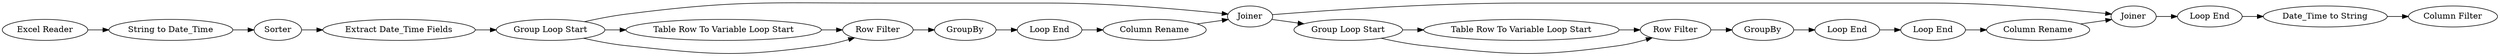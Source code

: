 digraph {
	23 -> 12
	12 -> 26
	24 -> 28
	22 -> 32
	10 -> 9
	11 -> 5
	4 -> 12
	25 -> 26
	1 -> 2
	27 -> 30
	24 -> 27
	29 -> 31
	9 -> 11
	26 -> 22
	2 -> 7
	31 -> 25
	30 -> 29
	28 -> 27
	4 -> 10
	7 -> 3
	12 -> 24
	32 -> 33
	3 -> 4
	5 -> 23
	4 -> 9
	27 [label="Row Filter"]
	7 [label=Sorter]
	9 [label="Row Filter"]
	26 [label=Joiner]
	32 [label="Date_Time to String"]
	3 [label="Extract Date_Time Fields"]
	24 [label="Group Loop Start"]
	31 [label="Loop End"]
	25 [label="Column Rename"]
	12 [label=Joiner]
	10 [label="Table Row To Variable Loop Start"]
	1 [label="Excel Reader"]
	22 [label="Loop End"]
	28 [label="Table Row To Variable Loop Start"]
	23 [label="Column Rename"]
	4 [label="Group Loop Start"]
	11 [label=GroupBy]
	5 [label="Loop End"]
	29 [label="Loop End"]
	33 [label="Column Filter"]
	30 [label=GroupBy]
	2 [label="String to Date_Time"]
	rankdir=LR
}
